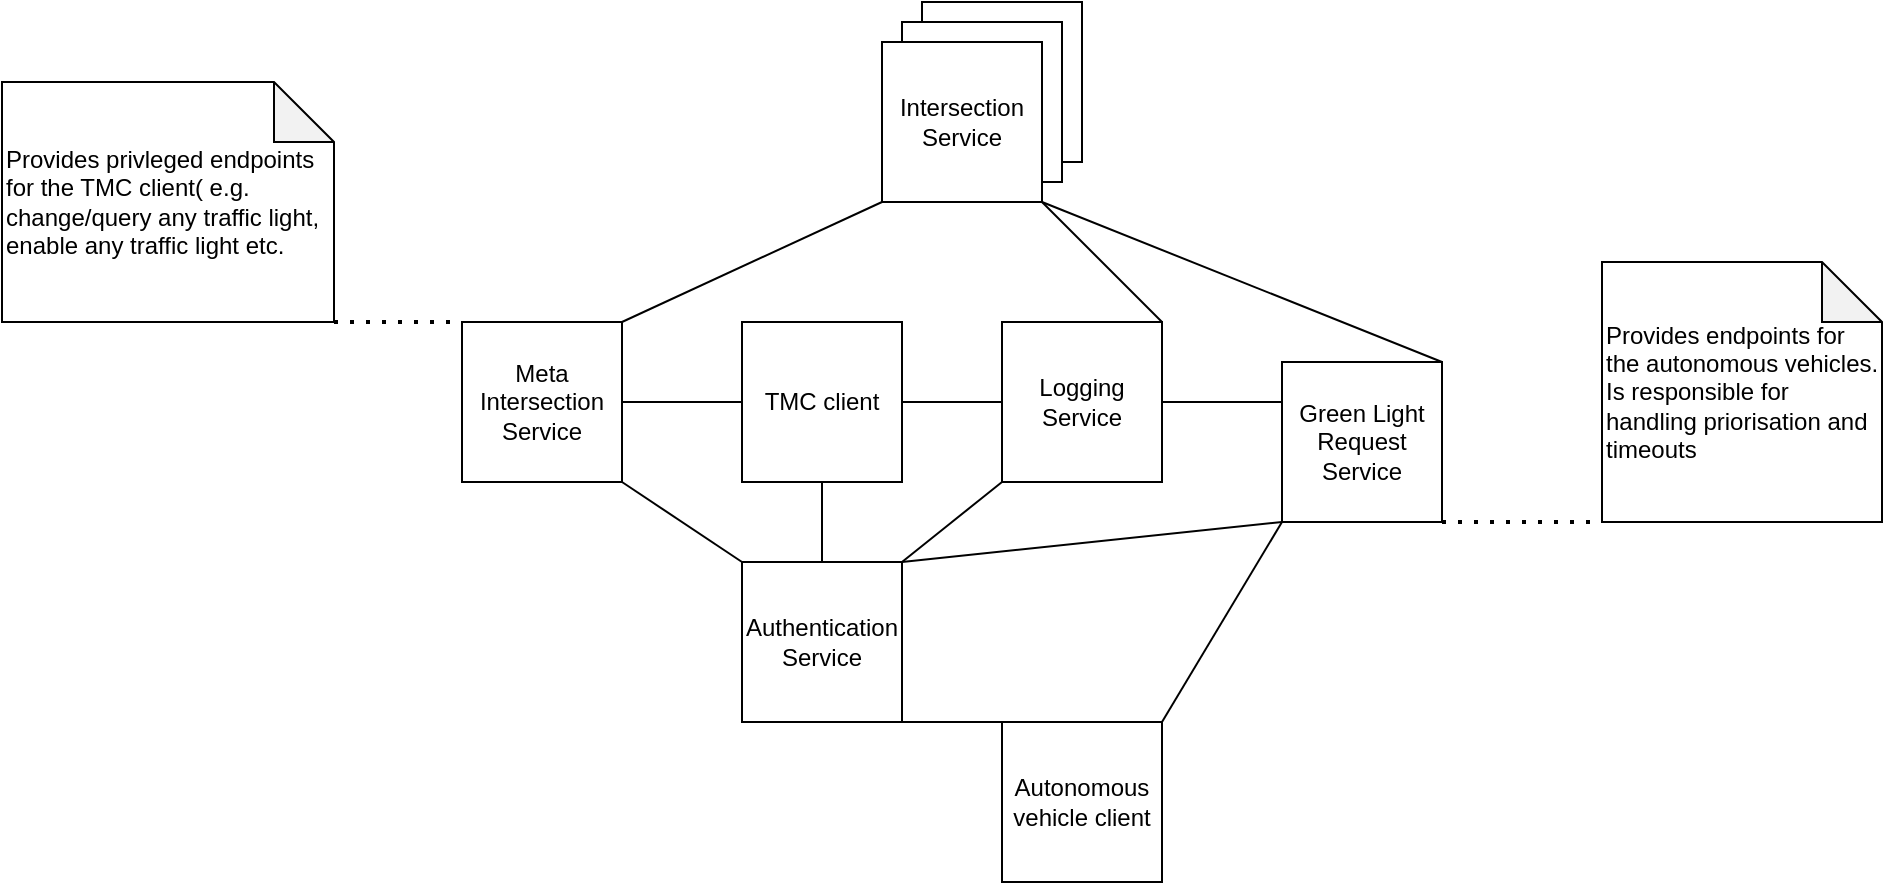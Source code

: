 <mxfile version="15.8.7" type="device"><diagram id="yqpvIGFhNw2OXRClehXR" name="Seite-1"><mxGraphModel dx="2249" dy="865" grid="1" gridSize="10" guides="1" tooltips="1" connect="1" arrows="1" fold="1" page="1" pageScale="1" pageWidth="827" pageHeight="1169" math="0" shadow="0"><root><mxCell id="0"/><mxCell id="1" parent="0"/><mxCell id="Wx0oWGBlv5RhsNMnL2_y-3" value="" style="whiteSpace=wrap;html=1;aspect=fixed;" vertex="1" parent="1"><mxGeometry x="180" y="70" width="80" height="80" as="geometry"/></mxCell><mxCell id="Wx0oWGBlv5RhsNMnL2_y-2" value="" style="whiteSpace=wrap;html=1;aspect=fixed;" vertex="1" parent="1"><mxGeometry x="170" y="80" width="80" height="80" as="geometry"/></mxCell><mxCell id="Wx0oWGBlv5RhsNMnL2_y-1" value="Intersection Service" style="whiteSpace=wrap;html=1;aspect=fixed;" vertex="1" parent="1"><mxGeometry x="160" y="90" width="80" height="80" as="geometry"/></mxCell><mxCell id="Wx0oWGBlv5RhsNMnL2_y-4" value="Meta Intersection Service" style="whiteSpace=wrap;html=1;aspect=fixed;" vertex="1" parent="1"><mxGeometry x="-50" y="230" width="80" height="80" as="geometry"/></mxCell><mxCell id="Wx0oWGBlv5RhsNMnL2_y-5" value="Green Light Request Service" style="whiteSpace=wrap;html=1;aspect=fixed;" vertex="1" parent="1"><mxGeometry x="360" y="250" width="80" height="80" as="geometry"/></mxCell><mxCell id="Wx0oWGBlv5RhsNMnL2_y-6" value="Provides endpoints for the autonomous vehicles. Is responsible for handling priorisation and timeouts" style="shape=note;whiteSpace=wrap;html=1;backgroundOutline=1;darkOpacity=0.05;align=left;" vertex="1" parent="1"><mxGeometry x="520" y="200" width="140" height="130" as="geometry"/></mxCell><mxCell id="Wx0oWGBlv5RhsNMnL2_y-7" value="Authentication Service" style="whiteSpace=wrap;html=1;aspect=fixed;" vertex="1" parent="1"><mxGeometry x="90" y="350" width="80" height="80" as="geometry"/></mxCell><mxCell id="Wx0oWGBlv5RhsNMnL2_y-8" value="Logging Service" style="whiteSpace=wrap;html=1;aspect=fixed;" vertex="1" parent="1"><mxGeometry x="220" y="230" width="80" height="80" as="geometry"/></mxCell><mxCell id="Wx0oWGBlv5RhsNMnL2_y-9" value="" style="endArrow=none;dashed=1;html=1;dashPattern=1 3;strokeWidth=2;rounded=0;exitX=1;exitY=1;exitDx=0;exitDy=0;entryX=0;entryY=1;entryDx=0;entryDy=0;entryPerimeter=0;" edge="1" parent="1" source="Wx0oWGBlv5RhsNMnL2_y-5" target="Wx0oWGBlv5RhsNMnL2_y-6"><mxGeometry width="50" height="50" relative="1" as="geometry"><mxPoint x="550" y="280" as="sourcePoint"/><mxPoint x="470" y="420" as="targetPoint"/></mxGeometry></mxCell><mxCell id="Wx0oWGBlv5RhsNMnL2_y-11" value="Autonomous vehicle client" style="whiteSpace=wrap;html=1;aspect=fixed;" vertex="1" parent="1"><mxGeometry x="220" y="430" width="80" height="80" as="geometry"/></mxCell><mxCell id="Wx0oWGBlv5RhsNMnL2_y-12" value="" style="endArrow=none;html=1;rounded=0;exitX=0;exitY=0;exitDx=0;exitDy=0;entryX=1;entryY=1;entryDx=0;entryDy=0;" edge="1" parent="1" source="Wx0oWGBlv5RhsNMnL2_y-11" target="Wx0oWGBlv5RhsNMnL2_y-7"><mxGeometry width="50" height="50" relative="1" as="geometry"><mxPoint x="550" y="160" as="sourcePoint"/><mxPoint x="600" y="110" as="targetPoint"/></mxGeometry></mxCell><mxCell id="Wx0oWGBlv5RhsNMnL2_y-13" value="" style="endArrow=none;html=1;rounded=0;exitX=1;exitY=0;exitDx=0;exitDy=0;entryX=0;entryY=1;entryDx=0;entryDy=0;" edge="1" parent="1" source="Wx0oWGBlv5RhsNMnL2_y-11" target="Wx0oWGBlv5RhsNMnL2_y-5"><mxGeometry width="50" height="50" relative="1" as="geometry"><mxPoint x="550" y="160" as="sourcePoint"/><mxPoint x="600" y="110" as="targetPoint"/></mxGeometry></mxCell><mxCell id="Wx0oWGBlv5RhsNMnL2_y-14" value="" style="endArrow=none;html=1;rounded=0;entryX=1;entryY=0;entryDx=0;entryDy=0;exitX=0;exitY=1;exitDx=0;exitDy=0;" edge="1" parent="1" source="Wx0oWGBlv5RhsNMnL2_y-1" target="Wx0oWGBlv5RhsNMnL2_y-4"><mxGeometry width="50" height="50" relative="1" as="geometry"><mxPoint x="90" y="160" as="sourcePoint"/><mxPoint x="600" y="210" as="targetPoint"/></mxGeometry></mxCell><mxCell id="Wx0oWGBlv5RhsNMnL2_y-15" value="" style="endArrow=none;html=1;rounded=0;exitX=1;exitY=0.5;exitDx=0;exitDy=0;entryX=0;entryY=0.25;entryDx=0;entryDy=0;" edge="1" parent="1" source="Wx0oWGBlv5RhsNMnL2_y-8" target="Wx0oWGBlv5RhsNMnL2_y-5"><mxGeometry width="50" height="50" relative="1" as="geometry"><mxPoint x="550" y="260" as="sourcePoint"/><mxPoint x="600" y="210" as="targetPoint"/></mxGeometry></mxCell><mxCell id="Wx0oWGBlv5RhsNMnL2_y-16" value="" style="endArrow=none;html=1;rounded=0;exitX=1;exitY=0;exitDx=0;exitDy=0;entryX=0;entryY=1;entryDx=0;entryDy=0;" edge="1" parent="1" source="Wx0oWGBlv5RhsNMnL2_y-7" target="Wx0oWGBlv5RhsNMnL2_y-8"><mxGeometry width="50" height="50" relative="1" as="geometry"><mxPoint x="550" y="260" as="sourcePoint"/><mxPoint x="600" y="210" as="targetPoint"/></mxGeometry></mxCell><mxCell id="Wx0oWGBlv5RhsNMnL2_y-18" value="" style="endArrow=none;html=1;rounded=0;entryX=1;entryY=1;entryDx=0;entryDy=0;exitX=1;exitY=0;exitDx=0;exitDy=0;" edge="1" parent="1" source="Wx0oWGBlv5RhsNMnL2_y-8" target="Wx0oWGBlv5RhsNMnL2_y-1"><mxGeometry width="50" height="50" relative="1" as="geometry"><mxPoint x="550" y="260" as="sourcePoint"/><mxPoint x="600" y="210" as="targetPoint"/></mxGeometry></mxCell><mxCell id="Wx0oWGBlv5RhsNMnL2_y-20" value="" style="endArrow=none;html=1;rounded=0;exitX=0;exitY=0;exitDx=0;exitDy=0;entryX=1;entryY=1;entryDx=0;entryDy=0;" edge="1" parent="1" source="Wx0oWGBlv5RhsNMnL2_y-7" target="Wx0oWGBlv5RhsNMnL2_y-4"><mxGeometry width="50" height="50" relative="1" as="geometry"><mxPoint x="550" y="260" as="sourcePoint"/><mxPoint x="600" y="210" as="targetPoint"/></mxGeometry></mxCell><mxCell id="Wx0oWGBlv5RhsNMnL2_y-22" value="TMC client" style="whiteSpace=wrap;html=1;aspect=fixed;" vertex="1" parent="1"><mxGeometry x="90" y="230" width="80" height="80" as="geometry"/></mxCell><mxCell id="Wx0oWGBlv5RhsNMnL2_y-23" value="" style="endArrow=none;html=1;rounded=0;entryX=1;entryY=0.5;entryDx=0;entryDy=0;exitX=0;exitY=0.5;exitDx=0;exitDy=0;" edge="1" parent="1" source="Wx0oWGBlv5RhsNMnL2_y-8" target="Wx0oWGBlv5RhsNMnL2_y-22"><mxGeometry width="50" height="50" relative="1" as="geometry"><mxPoint x="300" y="260" as="sourcePoint"/><mxPoint x="350" y="210" as="targetPoint"/></mxGeometry></mxCell><mxCell id="Wx0oWGBlv5RhsNMnL2_y-25" value="" style="endArrow=none;html=1;rounded=0;exitX=0.5;exitY=1;exitDx=0;exitDy=0;entryX=0.5;entryY=0;entryDx=0;entryDy=0;" edge="1" parent="1" source="Wx0oWGBlv5RhsNMnL2_y-22" target="Wx0oWGBlv5RhsNMnL2_y-7"><mxGeometry width="50" height="50" relative="1" as="geometry"><mxPoint x="300" y="260" as="sourcePoint"/><mxPoint x="350" y="210" as="targetPoint"/></mxGeometry></mxCell><mxCell id="Wx0oWGBlv5RhsNMnL2_y-26" value="" style="endArrow=none;html=1;rounded=0;exitX=0;exitY=0.5;exitDx=0;exitDy=0;entryX=1;entryY=0.5;entryDx=0;entryDy=0;" edge="1" parent="1" source="Wx0oWGBlv5RhsNMnL2_y-22" target="Wx0oWGBlv5RhsNMnL2_y-4"><mxGeometry width="50" height="50" relative="1" as="geometry"><mxPoint x="300" y="260" as="sourcePoint"/><mxPoint x="350" y="210" as="targetPoint"/></mxGeometry></mxCell><mxCell id="Wx0oWGBlv5RhsNMnL2_y-27" value="&lt;div&gt;&lt;span&gt;Provides privleged endpoints for the TMC client( e.g. change/query any traffic light, enable any traffic light etc.&amp;nbsp;&lt;/span&gt;&lt;/div&gt;" style="shape=note;whiteSpace=wrap;html=1;backgroundOutline=1;darkOpacity=0.05;align=left;" vertex="1" parent="1"><mxGeometry x="-280" y="110" width="166" height="120" as="geometry"/></mxCell><mxCell id="Wx0oWGBlv5RhsNMnL2_y-31" value="" style="endArrow=none;dashed=1;html=1;dashPattern=1 3;strokeWidth=2;rounded=0;exitX=1;exitY=1;exitDx=0;exitDy=0;exitPerimeter=0;entryX=0;entryY=0;entryDx=0;entryDy=0;" edge="1" parent="1" source="Wx0oWGBlv5RhsNMnL2_y-27" target="Wx0oWGBlv5RhsNMnL2_y-4"><mxGeometry width="50" height="50" relative="1" as="geometry"><mxPoint x="300" y="200" as="sourcePoint"/><mxPoint x="350" y="150" as="targetPoint"/></mxGeometry></mxCell><mxCell id="Wx0oWGBlv5RhsNMnL2_y-32" value="" style="endArrow=none;html=1;rounded=0;entryX=1;entryY=0;entryDx=0;entryDy=0;exitX=1;exitY=1;exitDx=0;exitDy=0;" edge="1" parent="1" source="Wx0oWGBlv5RhsNMnL2_y-1" target="Wx0oWGBlv5RhsNMnL2_y-5"><mxGeometry width="50" height="50" relative="1" as="geometry"><mxPoint x="240" y="150" as="sourcePoint"/><mxPoint x="350" y="150" as="targetPoint"/></mxGeometry></mxCell><mxCell id="Wx0oWGBlv5RhsNMnL2_y-33" value="" style="endArrow=none;html=1;rounded=0;exitX=1;exitY=0;exitDx=0;exitDy=0;" edge="1" parent="1" source="Wx0oWGBlv5RhsNMnL2_y-7"><mxGeometry width="50" height="50" relative="1" as="geometry"><mxPoint x="300" y="200" as="sourcePoint"/><mxPoint x="360" y="330" as="targetPoint"/></mxGeometry></mxCell></root></mxGraphModel></diagram></mxfile>